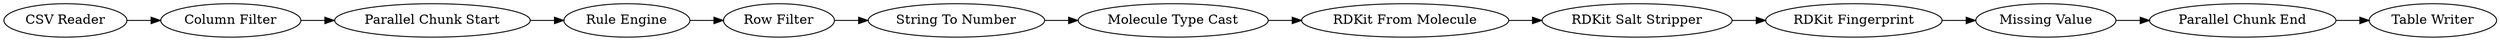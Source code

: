 digraph {
	888 -> 615
	855 -> 857
	854 -> 855
	615 -> 887
	885 -> 583
	890 -> 854
	611 -> 888
	606 -> 611
	889 -> 579
	583 -> 890
	857 -> 606
	887 -> 889
	579 [label="Table Writer"]
	615 [label="RDKit Fingerprint"]
	885 [label="CSV Reader"]
	611 [label="RDKit From Molecule"]
	888 [label="RDKit Salt Stripper"]
	889 [label="Parallel Chunk End"]
	583 [label="Column Filter"]
	606 [label="Molecule Type Cast"]
	887 [label="Missing Value"]
	857 [label="String To Number"]
	855 [label="Row Filter"]
	890 [label="Parallel Chunk Start"]
	854 [label="Rule Engine"]
	rankdir=LR
}

